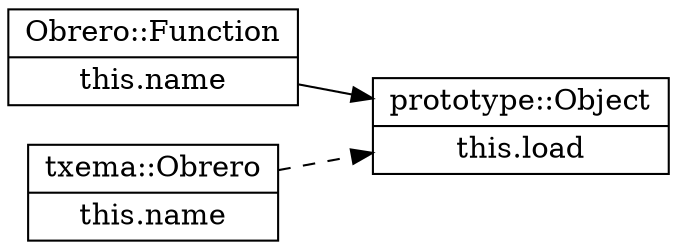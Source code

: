 digraph {
    rankdir=LR
    node [shape="record"];

    Obrero [label="Obrero::Function | this.name"];
    prototype [label="prototype::Object | this.load"]
    txema  [label="txema::Obrero | this.name"];

    Obrero -> prototype;
    txema -> prototype [style="dashed"];
}
